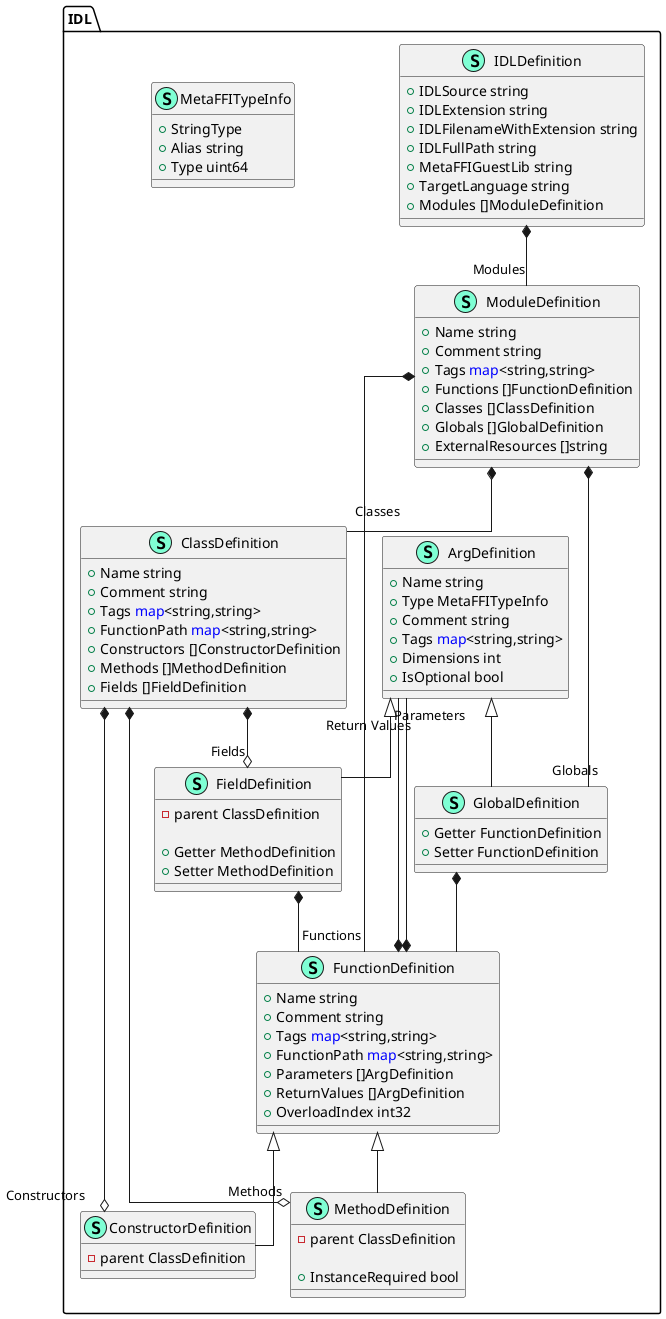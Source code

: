 @startuml
skinparam linetype ortho
namespace IDL {
    class ArgDefinition << (S,Aquamarine) >> {
        + Name string
        + Type MetaFFITypeInfo
        + Comment string
        + Tags <font color=blue>map</font><string,string>
        + Dimensions int
        + IsOptional bool
    }
    class ClassDefinition << (S,Aquamarine) >> {
        + Name string
        + Comment string
        + Tags <font color=blue>map</font><string,string>
        + FunctionPath <font color=blue>map</font><string,string>
        + Constructors []ConstructorDefinition
        + Methods []MethodDefinition
        + Fields []FieldDefinition
    }
    class ConstructorDefinition << (S,Aquamarine) >> {
        - parent ClassDefinition

    }
    class FieldDefinition << (S,Aquamarine) >> {
        - parent ClassDefinition

        + Getter MethodDefinition
        + Setter MethodDefinition
    }
    class FunctionDefinition << (S,Aquamarine) >> {
        + Name string
        + Comment string
        + Tags <font color=blue>map</font><string,string>
        + FunctionPath <font color=blue>map</font><string,string>
        + Parameters []ArgDefinition
        + ReturnValues []ArgDefinition
        + OverloadIndex int32
    }
    class GlobalDefinition << (S,Aquamarine) >> {
        + Getter FunctionDefinition
        + Setter FunctionDefinition
    }
    class IDLDefinition << (S,Aquamarine) >> {
        + IDLSource string
        + IDLExtension string
        + IDLFilenameWithExtension string
        + IDLFullPath string
        + MetaFFIGuestLib string
        + TargetLanguage string
        + Modules []ModuleDefinition
    }
    class MetaFFITypeInfo << (S,Aquamarine) >> {
    	+ StringType
    	+ Alias string
    	+ Type uint64
    }
    class MethodDefinition << (S,Aquamarine) >> {
        - parent ClassDefinition

        + InstanceRequired bool
    }
    class ModuleDefinition << (S,Aquamarine) >> {
        + Name string
        + Comment string
        + Tags <font color=blue>map</font><string,string>
        + Functions []FunctionDefinition
        + Classes []ClassDefinition
        + Globals []GlobalDefinition
        + ExternalResources []string
    }

    "IDL.IDLDefinition" *-- "Modules" "IDL.ModuleDefinition"

    "IDL.ModuleDefinition" *-- "Functions" "IDL.FunctionDefinition"
    "IDL.ModuleDefinition" *-- "Classes" "IDL.ClassDefinition"
    "IDL.ModuleDefinition" *-- "Globals" "IDL.GlobalDefinition"

    "IDL.ClassDefinition" *--o "Constructors" "IDL.ConstructorDefinition"
    "IDL.ClassDefinition" *--o "Methods" "IDL.MethodDefinition"
    "IDL.ClassDefinition" *--o "Fields" "IDL.FieldDefinition"

    "IDL.FunctionDefinition" <|-- "IDL.ConstructorDefinition"
    "IDL.FunctionDefinition" <|-- "IDL.MethodDefinition"
    "IDL.FunctionDefinition" *-- "Parameters" "IDL.ArgDefinition"
    "IDL.FunctionDefinition" *-- "Return Values" "IDL.ArgDefinition"

    "IDL.GlobalDefinition" *-- "IDL.FunctionDefinition"
    "IDL.FieldDefinition" *-- "IDL.FunctionDefinition"

    "IDL.ArgDefinition" <|-- "IDL.FieldDefinition"
    "IDL.ArgDefinition" <|-- "IDL.GlobalDefinition"
}



@enduml
